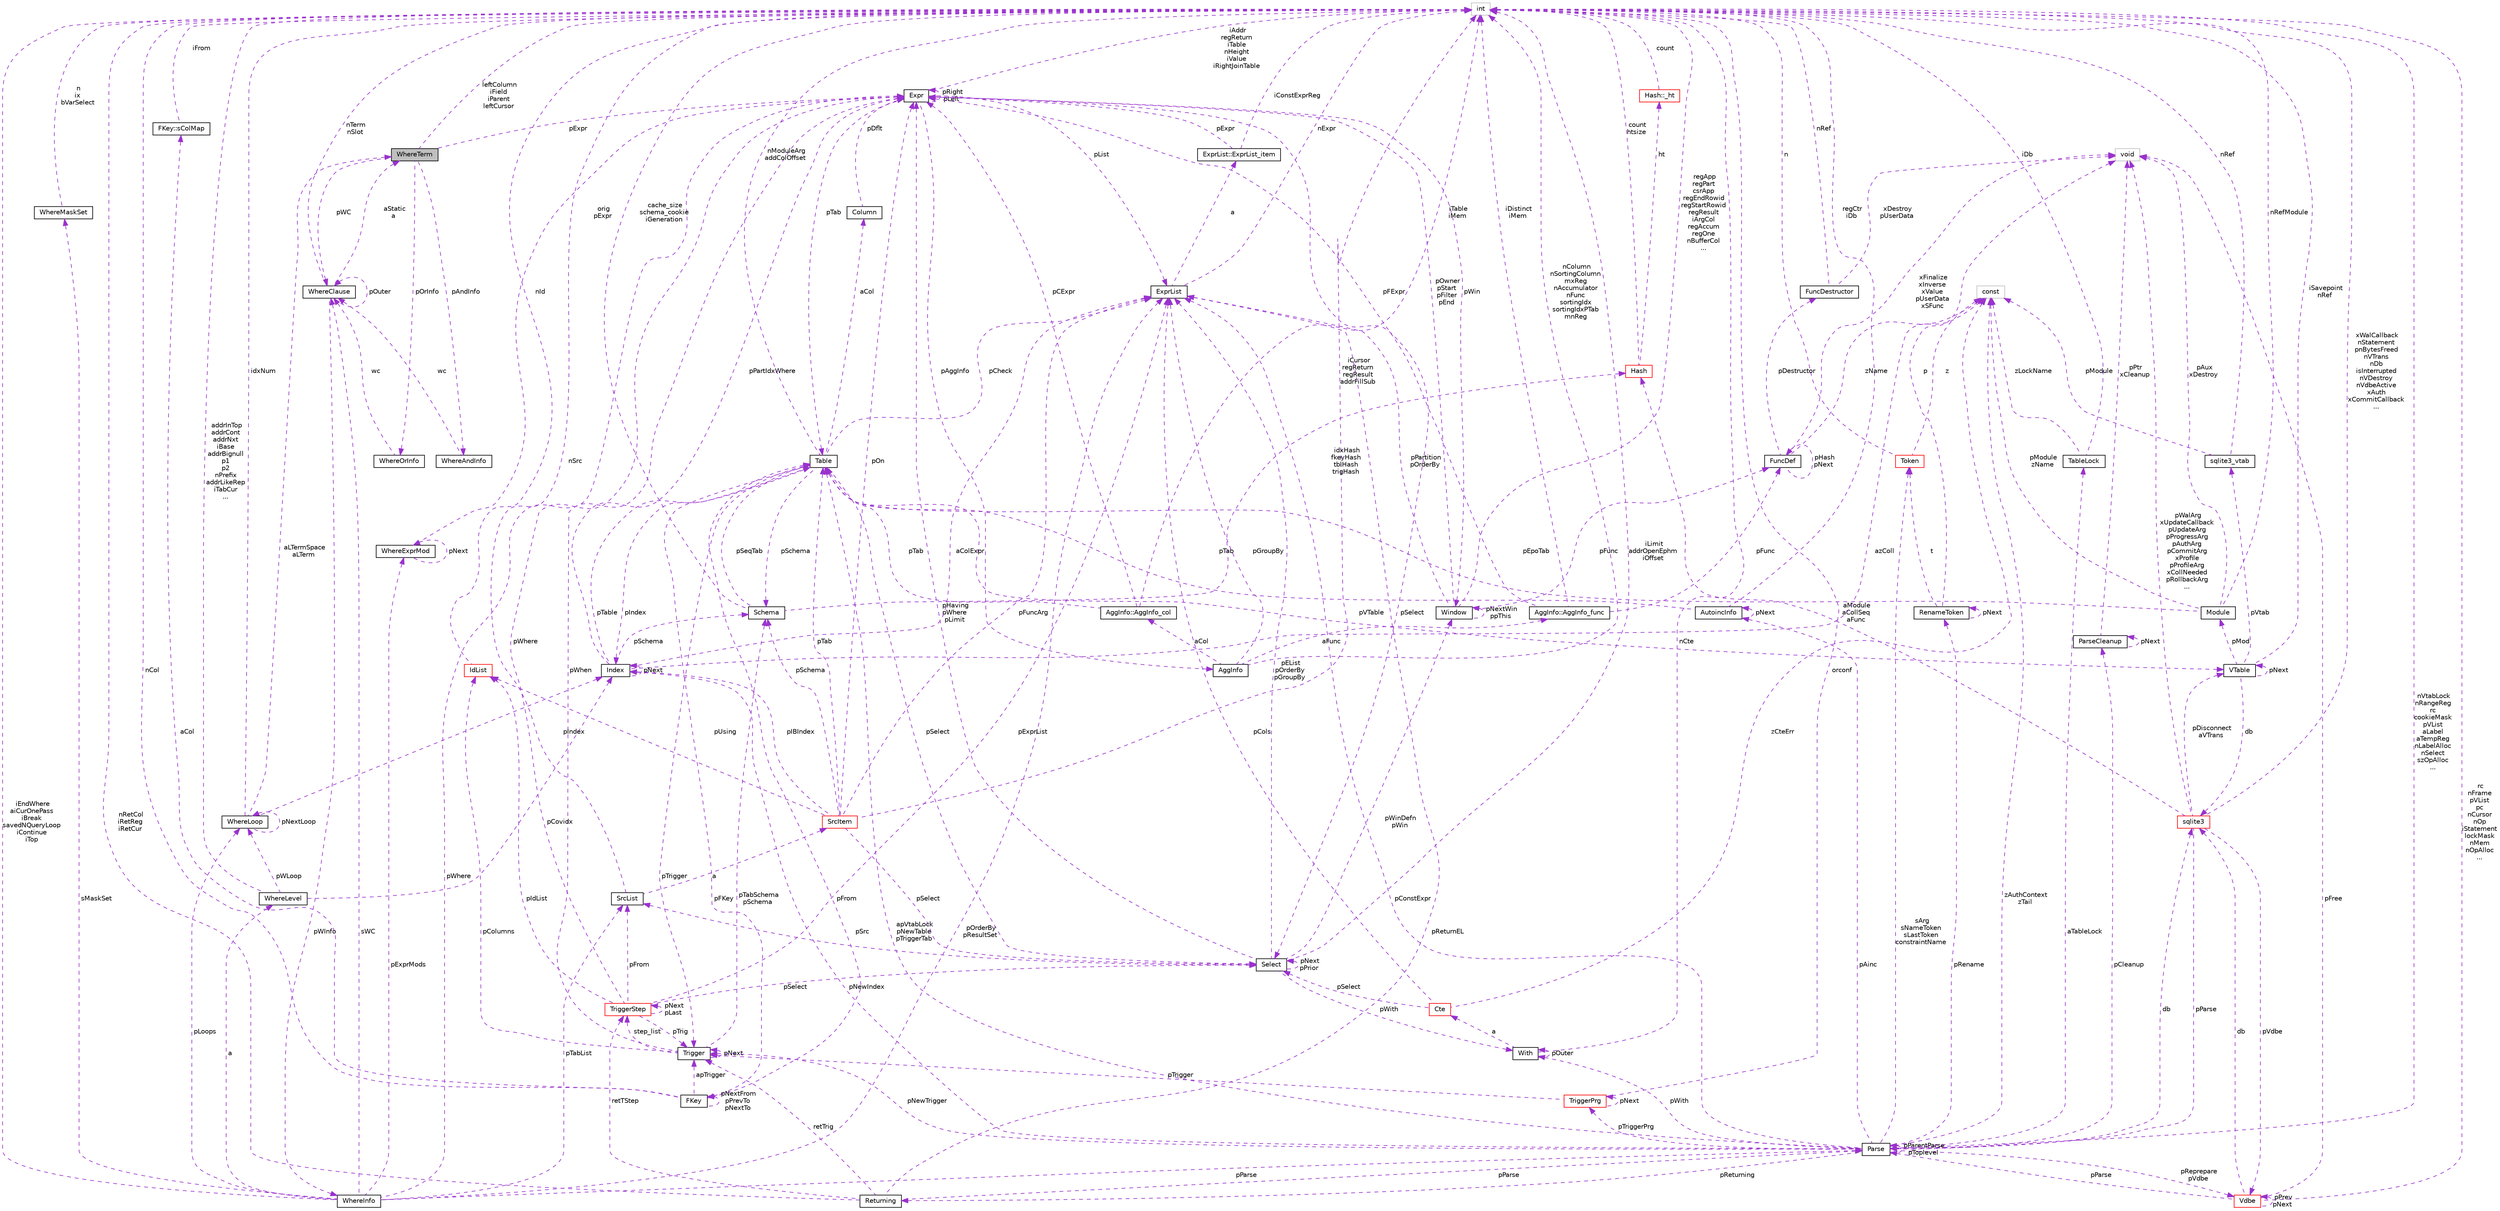digraph "WhereTerm"
{
 // LATEX_PDF_SIZE
  edge [fontname="Helvetica",fontsize="10",labelfontname="Helvetica",labelfontsize="10"];
  node [fontname="Helvetica",fontsize="10",shape=record];
  Node1 [label="WhereTerm",height=0.2,width=0.4,color="black", fillcolor="grey75", style="filled", fontcolor="black",tooltip=" "];
  Node2 -> Node1 [dir="back",color="darkorchid3",fontsize="10",style="dashed",label=" pAndInfo" ];
  Node2 [label="WhereAndInfo",height=0.2,width=0.4,color="black", fillcolor="white", style="filled",URL="$structWhereAndInfo.html",tooltip=" "];
  Node3 -> Node2 [dir="back",color="darkorchid3",fontsize="10",style="dashed",label=" wc" ];
  Node3 [label="WhereClause",height=0.2,width=0.4,color="black", fillcolor="white", style="filled",URL="$structWhereClause.html",tooltip=" "];
  Node1 -> Node3 [dir="back",color="darkorchid3",fontsize="10",style="dashed",label=" aStatic\na" ];
  Node4 -> Node3 [dir="back",color="darkorchid3",fontsize="10",style="dashed",label=" pWInfo" ];
  Node4 [label="WhereInfo",height=0.2,width=0.4,color="black", fillcolor="white", style="filled",URL="$structWhereInfo.html",tooltip=" "];
  Node5 -> Node4 [dir="back",color="darkorchid3",fontsize="10",style="dashed",label=" pWhere" ];
  Node5 [label="Expr",height=0.2,width=0.4,color="black", fillcolor="white", style="filled",URL="$structExpr.html",tooltip=" "];
  Node6 -> Node5 [dir="back",color="darkorchid3",fontsize="10",style="dashed",label=" pAggInfo" ];
  Node6 [label="AggInfo",height=0.2,width=0.4,color="black", fillcolor="white", style="filled",URL="$structAggInfo.html",tooltip=" "];
  Node7 -> Node6 [dir="back",color="darkorchid3",fontsize="10",style="dashed",label=" aCol" ];
  Node7 [label="AggInfo::AggInfo_col",height=0.2,width=0.4,color="black", fillcolor="white", style="filled",URL="$structAggInfo_1_1AggInfo__col.html",tooltip=" "];
  Node5 -> Node7 [dir="back",color="darkorchid3",fontsize="10",style="dashed",label=" pCExpr" ];
  Node8 -> Node7 [dir="back",color="darkorchid3",fontsize="10",style="dashed",label=" iTable\niMem" ];
  Node8 [label="int",height=0.2,width=0.4,color="grey75", fillcolor="white", style="filled",tooltip=" "];
  Node9 -> Node7 [dir="back",color="darkorchid3",fontsize="10",style="dashed",label=" pTab" ];
  Node9 [label="Table",height=0.2,width=0.4,color="black", fillcolor="white", style="filled",URL="$structTable.html",tooltip=" "];
  Node10 -> Node9 [dir="back",color="darkorchid3",fontsize="10",style="dashed",label=" pSchema" ];
  Node10 [label="Schema",height=0.2,width=0.4,color="black", fillcolor="white", style="filled",URL="$structSchema.html",tooltip=" "];
  Node8 -> Node10 [dir="back",color="darkorchid3",fontsize="10",style="dashed",label=" cache_size\nschema_cookie\niGeneration" ];
  Node9 -> Node10 [dir="back",color="darkorchid3",fontsize="10",style="dashed",label=" pSeqTab" ];
  Node11 -> Node10 [dir="back",color="darkorchid3",fontsize="10",style="dashed",label=" idxHash\nfkeyHash\ntblHash\ntrigHash" ];
  Node11 [label="Hash",height=0.2,width=0.4,color="red", fillcolor="white", style="filled",URL="$structHash.html",tooltip=" "];
  Node12 -> Node11 [dir="back",color="darkorchid3",fontsize="10",style="dashed",label=" ht" ];
  Node12 [label="Hash::_ht",height=0.2,width=0.4,color="red", fillcolor="white", style="filled",URL="$structHash_1_1__ht.html",tooltip=" "];
  Node8 -> Node12 [dir="back",color="darkorchid3",fontsize="10",style="dashed",label=" count" ];
  Node8 -> Node11 [dir="back",color="darkorchid3",fontsize="10",style="dashed",label=" count\nhtsize" ];
  Node16 -> Node9 [dir="back",color="darkorchid3",fontsize="10",style="dashed",label=" aCol" ];
  Node16 [label="Column",height=0.2,width=0.4,color="black", fillcolor="white", style="filled",URL="$structColumn.html",tooltip=" "];
  Node5 -> Node16 [dir="back",color="darkorchid3",fontsize="10",style="dashed",label=" pDflt" ];
  Node17 -> Node9 [dir="back",color="darkorchid3",fontsize="10",style="dashed",label=" pFKey" ];
  Node17 [label="FKey",height=0.2,width=0.4,color="black", fillcolor="white", style="filled",URL="$structFKey.html",tooltip=" "];
  Node18 -> Node17 [dir="back",color="darkorchid3",fontsize="10",style="dashed",label=" aCol" ];
  Node18 [label="FKey::sColMap",height=0.2,width=0.4,color="black", fillcolor="white", style="filled",URL="$structFKey_1_1sColMap.html",tooltip=" "];
  Node8 -> Node18 [dir="back",color="darkorchid3",fontsize="10",style="dashed",label=" iFrom" ];
  Node17 -> Node17 [dir="back",color="darkorchid3",fontsize="10",style="dashed",label=" pNextFrom\npPrevTo\npNextTo" ];
  Node8 -> Node17 [dir="back",color="darkorchid3",fontsize="10",style="dashed",label=" nCol" ];
  Node9 -> Node17 [dir="back",color="darkorchid3",fontsize="10",style="dashed",label=" pFrom" ];
  Node19 -> Node17 [dir="back",color="darkorchid3",fontsize="10",style="dashed",label=" apTrigger" ];
  Node19 [label="Trigger",height=0.2,width=0.4,color="black", fillcolor="white", style="filled",URL="$structTrigger.html",tooltip=" "];
  Node20 -> Node19 [dir="back",color="darkorchid3",fontsize="10",style="dashed",label=" step_list" ];
  Node20 [label="TriggerStep",height=0.2,width=0.4,color="red", fillcolor="white", style="filled",URL="$structTriggerStep.html",tooltip=" "];
  Node20 -> Node20 [dir="back",color="darkorchid3",fontsize="10",style="dashed",label=" pNext\npLast" ];
  Node5 -> Node20 [dir="back",color="darkorchid3",fontsize="10",style="dashed",label=" pWhere" ];
  Node21 -> Node20 [dir="back",color="darkorchid3",fontsize="10",style="dashed",label=" pIdList" ];
  Node21 [label="IdList",height=0.2,width=0.4,color="red", fillcolor="white", style="filled",URL="$structIdList.html",tooltip=" "];
  Node8 -> Node21 [dir="back",color="darkorchid3",fontsize="10",style="dashed",label=" nId" ];
  Node23 -> Node20 [dir="back",color="darkorchid3",fontsize="10",style="dashed",label=" pSelect" ];
  Node23 [label="Select",height=0.2,width=0.4,color="black", fillcolor="white", style="filled",URL="$structSelect.html",tooltip=" "];
  Node5 -> Node23 [dir="back",color="darkorchid3",fontsize="10",style="dashed",label=" pHaving\npWhere\npLimit" ];
  Node24 -> Node23 [dir="back",color="darkorchid3",fontsize="10",style="dashed",label=" pWith" ];
  Node24 [label="With",height=0.2,width=0.4,color="black", fillcolor="white", style="filled",URL="$structWith.html",tooltip=" "];
  Node25 -> Node24 [dir="back",color="darkorchid3",fontsize="10",style="dashed",label=" a" ];
  Node25 [label="Cte",height=0.2,width=0.4,color="red", fillcolor="white", style="filled",URL="$structCte.html",tooltip=" "];
  Node23 -> Node25 [dir="back",color="darkorchid3",fontsize="10",style="dashed",label=" pSelect" ];
  Node15 -> Node25 [dir="back",color="darkorchid3",fontsize="10",style="dashed",label=" zCteErr" ];
  Node15 [label="const",height=0.2,width=0.4,color="grey75", fillcolor="white", style="filled",tooltip=" "];
  Node27 -> Node25 [dir="back",color="darkorchid3",fontsize="10",style="dashed",label=" pCols" ];
  Node27 [label="ExprList",height=0.2,width=0.4,color="black", fillcolor="white", style="filled",URL="$structExprList.html",tooltip=" "];
  Node28 -> Node27 [dir="back",color="darkorchid3",fontsize="10",style="dashed",label=" a" ];
  Node28 [label="ExprList::ExprList_item",height=0.2,width=0.4,color="black", fillcolor="white", style="filled",URL="$structExprList_1_1ExprList__item.html",tooltip=" "];
  Node5 -> Node28 [dir="back",color="darkorchid3",fontsize="10",style="dashed",label=" pExpr" ];
  Node8 -> Node28 [dir="back",color="darkorchid3",fontsize="10",style="dashed",label=" iConstExprReg" ];
  Node8 -> Node27 [dir="back",color="darkorchid3",fontsize="10",style="dashed",label=" nExpr" ];
  Node24 -> Node24 [dir="back",color="darkorchid3",fontsize="10",style="dashed",label=" pOuter" ];
  Node8 -> Node24 [dir="back",color="darkorchid3",fontsize="10",style="dashed",label=" nCte" ];
  Node8 -> Node23 [dir="back",color="darkorchid3",fontsize="10",style="dashed",label=" iLimit\naddrOpenEphm\niOffset" ];
  Node23 -> Node23 [dir="back",color="darkorchid3",fontsize="10",style="dashed",label=" pNext\npPrior" ];
  Node29 -> Node23 [dir="back",color="darkorchid3",fontsize="10",style="dashed",label=" pSrc" ];
  Node29 [label="SrcList",height=0.2,width=0.4,color="black", fillcolor="white", style="filled",URL="$structSrcList.html",tooltip=" "];
  Node30 -> Node29 [dir="back",color="darkorchid3",fontsize="10",style="dashed",label=" a" ];
  Node30 [label="SrcItem",height=0.2,width=0.4,color="red", fillcolor="white", style="filled",URL="$structSrcItem.html",tooltip=" "];
  Node10 -> Node30 [dir="back",color="darkorchid3",fontsize="10",style="dashed",label=" pSchema" ];
  Node5 -> Node30 [dir="back",color="darkorchid3",fontsize="10",style="dashed",label=" pOn" ];
  Node21 -> Node30 [dir="back",color="darkorchid3",fontsize="10",style="dashed",label=" pUsing" ];
  Node8 -> Node30 [dir="back",color="darkorchid3",fontsize="10",style="dashed",label=" iCursor\nregReturn\nregResult\naddrFillSub" ];
  Node9 -> Node30 [dir="back",color="darkorchid3",fontsize="10",style="dashed",label=" pTab" ];
  Node23 -> Node30 [dir="back",color="darkorchid3",fontsize="10",style="dashed",label=" pSelect" ];
  Node31 -> Node30 [dir="back",color="darkorchid3",fontsize="10",style="dashed",label=" pIBIndex" ];
  Node31 [label="Index",height=0.2,width=0.4,color="black", fillcolor="white", style="filled",URL="$structIndex.html",tooltip=" "];
  Node10 -> Node31 [dir="back",color="darkorchid3",fontsize="10",style="dashed",label=" pSchema" ];
  Node5 -> Node31 [dir="back",color="darkorchid3",fontsize="10",style="dashed",label=" pPartIdxWhere" ];
  Node9 -> Node31 [dir="back",color="darkorchid3",fontsize="10",style="dashed",label=" pTable" ];
  Node27 -> Node31 [dir="back",color="darkorchid3",fontsize="10",style="dashed",label=" aColExpr" ];
  Node15 -> Node31 [dir="back",color="darkorchid3",fontsize="10",style="dashed",label=" azColl" ];
  Node31 -> Node31 [dir="back",color="darkorchid3",fontsize="10",style="dashed",label=" pNext" ];
  Node27 -> Node30 [dir="back",color="darkorchid3",fontsize="10",style="dashed",label=" pFuncArg" ];
  Node8 -> Node29 [dir="back",color="darkorchid3",fontsize="10",style="dashed",label=" nSrc" ];
  Node27 -> Node23 [dir="back",color="darkorchid3",fontsize="10",style="dashed",label=" pEList\npOrderBy\npGroupBy" ];
  Node32 -> Node23 [dir="back",color="darkorchid3",fontsize="10",style="dashed",label=" pWinDefn\npWin" ];
  Node32 [label="Window",height=0.2,width=0.4,color="black", fillcolor="white", style="filled",URL="$structWindow.html",tooltip=" "];
  Node5 -> Node32 [dir="back",color="darkorchid3",fontsize="10",style="dashed",label=" pOwner\npStart\npFilter\npEnd" ];
  Node8 -> Node32 [dir="back",color="darkorchid3",fontsize="10",style="dashed",label=" regApp\nregPart\ncsrApp\nregEndRowid\nregStartRowid\nregResult\niArgCol\nregAccum\nregOne\nnBufferCol\n..." ];
  Node27 -> Node32 [dir="back",color="darkorchid3",fontsize="10",style="dashed",label=" pPartition\npOrderBy" ];
  Node33 -> Node32 [dir="back",color="darkorchid3",fontsize="10",style="dashed",label=" pFunc" ];
  Node33 [label="FuncDef",height=0.2,width=0.4,color="black", fillcolor="white", style="filled",URL="$structFuncDef.html",tooltip=" "];
  Node14 -> Node33 [dir="back",color="darkorchid3",fontsize="10",style="dashed",label=" xFinalize\nxInverse\nxValue\npUserData\nxSFunc" ];
  Node14 [label="void",height=0.2,width=0.4,color="grey75", fillcolor="white", style="filled",tooltip=" "];
  Node34 -> Node33 [dir="back",color="darkorchid3",fontsize="10",style="dashed",label=" pDestructor" ];
  Node34 [label="FuncDestructor",height=0.2,width=0.4,color="black", fillcolor="white", style="filled",URL="$structFuncDestructor.html",tooltip=" "];
  Node14 -> Node34 [dir="back",color="darkorchid3",fontsize="10",style="dashed",label=" xDestroy\npUserData" ];
  Node8 -> Node34 [dir="back",color="darkorchid3",fontsize="10",style="dashed",label=" nRef" ];
  Node15 -> Node33 [dir="back",color="darkorchid3",fontsize="10",style="dashed",label=" zName" ];
  Node33 -> Node33 [dir="back",color="darkorchid3",fontsize="10",style="dashed",label=" pHash\npNext" ];
  Node32 -> Node32 [dir="back",color="darkorchid3",fontsize="10",style="dashed",label=" pNextWin\nppThis" ];
  Node19 -> Node20 [dir="back",color="darkorchid3",fontsize="10",style="dashed",label=" pTrig" ];
  Node29 -> Node20 [dir="back",color="darkorchid3",fontsize="10",style="dashed",label=" pFrom" ];
  Node27 -> Node20 [dir="back",color="darkorchid3",fontsize="10",style="dashed",label=" pExprList" ];
  Node10 -> Node19 [dir="back",color="darkorchid3",fontsize="10",style="dashed",label=" pTabSchema\npSchema" ];
  Node5 -> Node19 [dir="back",color="darkorchid3",fontsize="10",style="dashed",label=" pWhen" ];
  Node21 -> Node19 [dir="back",color="darkorchid3",fontsize="10",style="dashed",label=" pColumns" ];
  Node19 -> Node19 [dir="back",color="darkorchid3",fontsize="10",style="dashed",label=" pNext" ];
  Node36 -> Node9 [dir="back",color="darkorchid3",fontsize="10",style="dashed",label=" pVTable" ];
  Node36 [label="VTable",height=0.2,width=0.4,color="black", fillcolor="white", style="filled",URL="$structVTable.html",tooltip=" "];
  Node37 -> Node36 [dir="back",color="darkorchid3",fontsize="10",style="dashed",label=" db" ];
  Node37 [label="sqlite3",height=0.2,width=0.4,color="red", fillcolor="white", style="filled",URL="$structsqlite3.html",tooltip=" "];
  Node38 -> Node37 [dir="back",color="darkorchid3",fontsize="10",style="dashed",label=" pVdbe" ];
  Node38 [label="Vdbe",height=0.2,width=0.4,color="red", fillcolor="white", style="filled",URL="$structVdbe.html",tooltip=" "];
  Node38 -> Node38 [dir="back",color="darkorchid3",fontsize="10",style="dashed",label=" pPrev\npNext" ];
  Node37 -> Node38 [dir="back",color="darkorchid3",fontsize="10",style="dashed",label=" db" ];
  Node14 -> Node38 [dir="back",color="darkorchid3",fontsize="10",style="dashed",label=" pFree" ];
  Node8 -> Node38 [dir="back",color="darkorchid3",fontsize="10",style="dashed",label=" rc\nnFrame\npVList\npc\nnCursor\nnOp\niStatement\nlockMask\nnMem\nnOpAlloc\n..." ];
  Node81 -> Node38 [dir="back",color="darkorchid3",fontsize="10",style="dashed",label=" pParse" ];
  Node81 [label="Parse",height=0.2,width=0.4,color="black", fillcolor="white", style="filled",URL="$structParse.html",tooltip=" "];
  Node38 -> Node81 [dir="back",color="darkorchid3",fontsize="10",style="dashed",label=" pReprepare\npVdbe" ];
  Node37 -> Node81 [dir="back",color="darkorchid3",fontsize="10",style="dashed",label=" db" ];
  Node82 -> Node81 [dir="back",color="darkorchid3",fontsize="10",style="dashed",label=" pCleanup" ];
  Node82 [label="ParseCleanup",height=0.2,width=0.4,color="black", fillcolor="white", style="filled",URL="$structParseCleanup.html",tooltip=" "];
  Node82 -> Node82 [dir="back",color="darkorchid3",fontsize="10",style="dashed",label=" pNext" ];
  Node14 -> Node82 [dir="back",color="darkorchid3",fontsize="10",style="dashed",label=" pPtr\nxCleanup" ];
  Node83 -> Node81 [dir="back",color="darkorchid3",fontsize="10",style="dashed",label=" aTableLock" ];
  Node83 [label="TableLock",height=0.2,width=0.4,color="black", fillcolor="white", style="filled",URL="$structTableLock.html",tooltip=" "];
  Node8 -> Node83 [dir="back",color="darkorchid3",fontsize="10",style="dashed",label=" iDb" ];
  Node15 -> Node83 [dir="back",color="darkorchid3",fontsize="10",style="dashed",label=" zLockName" ];
  Node84 -> Node81 [dir="back",color="darkorchid3",fontsize="10",style="dashed",label=" sArg\nsNameToken\nsLastToken\nconstraintName" ];
  Node84 [label="Token",height=0.2,width=0.4,color="red", fillcolor="white", style="filled",URL="$classToken.html",tooltip=" "];
  Node8 -> Node84 [dir="back",color="darkorchid3",fontsize="10",style="dashed",label=" n" ];
  Node15 -> Node84 [dir="back",color="darkorchid3",fontsize="10",style="dashed",label=" z" ];
  Node24 -> Node81 [dir="back",color="darkorchid3",fontsize="10",style="dashed",label=" pWith" ];
  Node8 -> Node81 [dir="back",color="darkorchid3",fontsize="10",style="dashed",label=" nVtabLock\nnRangeReg\nrc\ncookieMask\npVList\naLabel\naTempReg\nnLabelAlloc\nnSelect\nszOpAlloc\n..." ];
  Node9 -> Node81 [dir="back",color="darkorchid3",fontsize="10",style="dashed",label=" apVtabLock\npNewTable\npTriggerTab" ];
  Node19 -> Node81 [dir="back",color="darkorchid3",fontsize="10",style="dashed",label=" pNewTrigger" ];
  Node98 -> Node81 [dir="back",color="darkorchid3",fontsize="10",style="dashed",label=" pTriggerPrg" ];
  Node98 [label="TriggerPrg",height=0.2,width=0.4,color="red", fillcolor="white", style="filled",URL="$structTriggerPrg.html",tooltip=" "];
  Node8 -> Node98 [dir="back",color="darkorchid3",fontsize="10",style="dashed",label=" orconf" ];
  Node19 -> Node98 [dir="back",color="darkorchid3",fontsize="10",style="dashed",label=" pTrigger" ];
  Node98 -> Node98 [dir="back",color="darkorchid3",fontsize="10",style="dashed",label=" pNext" ];
  Node99 -> Node81 [dir="back",color="darkorchid3",fontsize="10",style="dashed",label=" pRename" ];
  Node99 [label="RenameToken",height=0.2,width=0.4,color="black", fillcolor="white", style="filled",URL="$structRenameToken.html",tooltip=" "];
  Node84 -> Node99 [dir="back",color="darkorchid3",fontsize="10",style="dashed",label=" t" ];
  Node14 -> Node99 [dir="back",color="darkorchid3",fontsize="10",style="dashed",label=" p" ];
  Node99 -> Node99 [dir="back",color="darkorchid3",fontsize="10",style="dashed",label=" pNext" ];
  Node31 -> Node81 [dir="back",color="darkorchid3",fontsize="10",style="dashed",label=" pNewIndex" ];
  Node15 -> Node81 [dir="back",color="darkorchid3",fontsize="10",style="dashed",label=" zAuthContext\nzTail" ];
  Node100 -> Node81 [dir="back",color="darkorchid3",fontsize="10",style="dashed",label=" pReturning" ];
  Node100 [label="Returning",height=0.2,width=0.4,color="black", fillcolor="white", style="filled",URL="$structReturning.html",tooltip=" "];
  Node20 -> Node100 [dir="back",color="darkorchid3",fontsize="10",style="dashed",label=" retTStep" ];
  Node8 -> Node100 [dir="back",color="darkorchid3",fontsize="10",style="dashed",label=" nRetCol\niRetReg\niRetCur" ];
  Node19 -> Node100 [dir="back",color="darkorchid3",fontsize="10",style="dashed",label=" retTrig" ];
  Node27 -> Node100 [dir="back",color="darkorchid3",fontsize="10",style="dashed",label=" pReturnEL" ];
  Node81 -> Node100 [dir="back",color="darkorchid3",fontsize="10",style="dashed",label=" pParse" ];
  Node101 -> Node81 [dir="back",color="darkorchid3",fontsize="10",style="dashed",label=" pAinc" ];
  Node101 [label="AutoincInfo",height=0.2,width=0.4,color="black", fillcolor="white", style="filled",URL="$structAutoincInfo.html",tooltip=" "];
  Node8 -> Node101 [dir="back",color="darkorchid3",fontsize="10",style="dashed",label=" regCtr\niDb" ];
  Node9 -> Node101 [dir="back",color="darkorchid3",fontsize="10",style="dashed",label=" pTab" ];
  Node101 -> Node101 [dir="back",color="darkorchid3",fontsize="10",style="dashed",label=" pNext" ];
  Node27 -> Node81 [dir="back",color="darkorchid3",fontsize="10",style="dashed",label=" pConstExpr" ];
  Node81 -> Node81 [dir="back",color="darkorchid3",fontsize="10",style="dashed",label=" pParentParse\npToplevel" ];
  Node14 -> Node37 [dir="back",color="darkorchid3",fontsize="10",style="dashed",label=" pWalArg\nxUpdateCallback\npUpdateArg\npProgressArg\npAuthArg\npCommitArg\nxProfile\npProfileArg\nxCollNeeded\npRollbackArg\n..." ];
  Node36 -> Node37 [dir="back",color="darkorchid3",fontsize="10",style="dashed",label=" pDisconnect\naVTrans" ];
  Node8 -> Node37 [dir="back",color="darkorchid3",fontsize="10",style="dashed",label=" xWalCallback\nnStatement\npnBytesFreed\nnVTrans\nnDb\nisInterrupted\nnVDestroy\nnVdbeActive\nxAuth\nxCommitCallback\n..." ];
  Node11 -> Node37 [dir="back",color="darkorchid3",fontsize="10",style="dashed",label=" aModule\naCollSeq\naFunc" ];
  Node81 -> Node37 [dir="back",color="darkorchid3",fontsize="10",style="dashed",label=" pParse" ];
  Node36 -> Node36 [dir="back",color="darkorchid3",fontsize="10",style="dashed",label=" pNext" ];
  Node8 -> Node36 [dir="back",color="darkorchid3",fontsize="10",style="dashed",label=" iSavepoint\nnRef" ];
  Node109 -> Node36 [dir="back",color="darkorchid3",fontsize="10",style="dashed",label=" pMod" ];
  Node109 [label="Module",height=0.2,width=0.4,color="black", fillcolor="white", style="filled",URL="$structModule.html",tooltip=" "];
  Node14 -> Node109 [dir="back",color="darkorchid3",fontsize="10",style="dashed",label=" pAux\nxDestroy" ];
  Node8 -> Node109 [dir="back",color="darkorchid3",fontsize="10",style="dashed",label=" nRefModule" ];
  Node9 -> Node109 [dir="back",color="darkorchid3",fontsize="10",style="dashed",label=" pEpoTab" ];
  Node15 -> Node109 [dir="back",color="darkorchid3",fontsize="10",style="dashed",label=" pModule\nzName" ];
  Node65 -> Node36 [dir="back",color="darkorchid3",fontsize="10",style="dashed",label=" pVtab" ];
  Node65 [label="sqlite3_vtab",height=0.2,width=0.4,color="black", fillcolor="white", style="filled",URL="$structsqlite3__vtab.html",tooltip=" "];
  Node8 -> Node65 [dir="back",color="darkorchid3",fontsize="10",style="dashed",label=" nRef" ];
  Node15 -> Node65 [dir="back",color="darkorchid3",fontsize="10",style="dashed",label=" pModule" ];
  Node8 -> Node9 [dir="back",color="darkorchid3",fontsize="10",style="dashed",label=" nModuleArg\naddColOffset" ];
  Node19 -> Node9 [dir="back",color="darkorchid3",fontsize="10",style="dashed",label=" pTrigger" ];
  Node23 -> Node9 [dir="back",color="darkorchid3",fontsize="10",style="dashed",label=" pSelect" ];
  Node27 -> Node9 [dir="back",color="darkorchid3",fontsize="10",style="dashed",label=" pCheck" ];
  Node31 -> Node9 [dir="back",color="darkorchid3",fontsize="10",style="dashed",label=" pIndex" ];
  Node8 -> Node6 [dir="back",color="darkorchid3",fontsize="10",style="dashed",label=" nColumn\nnSortingColumn\nmxReg\nnAccumulator\nnFunc\nsortingIdx\nsortingIdxPTab\nmnReg" ];
  Node110 -> Node6 [dir="back",color="darkorchid3",fontsize="10",style="dashed",label=" aFunc" ];
  Node110 [label="AggInfo::AggInfo_func",height=0.2,width=0.4,color="black", fillcolor="white", style="filled",URL="$structAggInfo_1_1AggInfo__func.html",tooltip=" "];
  Node5 -> Node110 [dir="back",color="darkorchid3",fontsize="10",style="dashed",label=" pFExpr" ];
  Node8 -> Node110 [dir="back",color="darkorchid3",fontsize="10",style="dashed",label=" iDistinct\niMem" ];
  Node33 -> Node110 [dir="back",color="darkorchid3",fontsize="10",style="dashed",label=" pFunc" ];
  Node27 -> Node6 [dir="back",color="darkorchid3",fontsize="10",style="dashed",label=" pGroupBy" ];
  Node5 -> Node5 [dir="back",color="darkorchid3",fontsize="10",style="dashed",label=" pRight\npLeft" ];
  Node8 -> Node5 [dir="back",color="darkorchid3",fontsize="10",style="dashed",label=" iAddr\nregReturn\niTable\nnHeight\niValue\niRightJoinTable" ];
  Node9 -> Node5 [dir="back",color="darkorchid3",fontsize="10",style="dashed",label=" pTab" ];
  Node23 -> Node5 [dir="back",color="darkorchid3",fontsize="10",style="dashed",label=" pSelect" ];
  Node27 -> Node5 [dir="back",color="darkorchid3",fontsize="10",style="dashed",label=" pList" ];
  Node32 -> Node5 [dir="back",color="darkorchid3",fontsize="10",style="dashed",label=" pWin" ];
  Node111 -> Node4 [dir="back",color="darkorchid3",fontsize="10",style="dashed",label=" pLoops" ];
  Node111 [label="WhereLoop",height=0.2,width=0.4,color="black", fillcolor="white", style="filled",URL="$structWhereLoop.html",tooltip=" "];
  Node111 -> Node111 [dir="back",color="darkorchid3",fontsize="10",style="dashed",label=" pNextLoop" ];
  Node1 -> Node111 [dir="back",color="darkorchid3",fontsize="10",style="dashed",label=" aLTermSpace\naLTerm" ];
  Node8 -> Node111 [dir="back",color="darkorchid3",fontsize="10",style="dashed",label=" idxNum" ];
  Node31 -> Node111 [dir="back",color="darkorchid3",fontsize="10",style="dashed",label=" pIndex" ];
  Node3 -> Node4 [dir="back",color="darkorchid3",fontsize="10",style="dashed",label=" sWC" ];
  Node112 -> Node4 [dir="back",color="darkorchid3",fontsize="10",style="dashed",label=" pExprMods" ];
  Node112 [label="WhereExprMod",height=0.2,width=0.4,color="black", fillcolor="white", style="filled",URL="$structWhereExprMod.html",tooltip=" "];
  Node5 -> Node112 [dir="back",color="darkorchid3",fontsize="10",style="dashed",label=" orig\npExpr" ];
  Node112 -> Node112 [dir="back",color="darkorchid3",fontsize="10",style="dashed",label=" pNext" ];
  Node8 -> Node4 [dir="back",color="darkorchid3",fontsize="10",style="dashed",label=" iEndWhere\naiCurOnePass\niBreak\nsavedNQueryLoop\niContinue\niTop" ];
  Node113 -> Node4 [dir="back",color="darkorchid3",fontsize="10",style="dashed",label=" a" ];
  Node113 [label="WhereLevel",height=0.2,width=0.4,color="black", fillcolor="white", style="filled",URL="$structWhereLevel.html",tooltip=" "];
  Node111 -> Node113 [dir="back",color="darkorchid3",fontsize="10",style="dashed",label=" pWLoop" ];
  Node8 -> Node113 [dir="back",color="darkorchid3",fontsize="10",style="dashed",label=" addrInTop\naddrCont\naddrNxt\niBase\naddrBignull\np1\np2\nnPrefix\naddrLikeRep\niTabCur\n..." ];
  Node31 -> Node113 [dir="back",color="darkorchid3",fontsize="10",style="dashed",label=" pCovidx" ];
  Node114 -> Node4 [dir="back",color="darkorchid3",fontsize="10",style="dashed",label=" sMaskSet" ];
  Node114 [label="WhereMaskSet",height=0.2,width=0.4,color="black", fillcolor="white", style="filled",URL="$structWhereMaskSet.html",tooltip=" "];
  Node8 -> Node114 [dir="back",color="darkorchid3",fontsize="10",style="dashed",label=" n\nix\nbVarSelect" ];
  Node29 -> Node4 [dir="back",color="darkorchid3",fontsize="10",style="dashed",label=" pTabList" ];
  Node27 -> Node4 [dir="back",color="darkorchid3",fontsize="10",style="dashed",label=" pOrderBy\npResultSet" ];
  Node81 -> Node4 [dir="back",color="darkorchid3",fontsize="10",style="dashed",label=" pParse" ];
  Node8 -> Node3 [dir="back",color="darkorchid3",fontsize="10",style="dashed",label=" nTerm\nnSlot" ];
  Node3 -> Node3 [dir="back",color="darkorchid3",fontsize="10",style="dashed",label=" pOuter" ];
  Node115 -> Node1 [dir="back",color="darkorchid3",fontsize="10",style="dashed",label=" pOrInfo" ];
  Node115 [label="WhereOrInfo",height=0.2,width=0.4,color="black", fillcolor="white", style="filled",URL="$structWhereOrInfo.html",tooltip=" "];
  Node3 -> Node115 [dir="back",color="darkorchid3",fontsize="10",style="dashed",label=" wc" ];
  Node5 -> Node1 [dir="back",color="darkorchid3",fontsize="10",style="dashed",label=" pExpr" ];
  Node8 -> Node1 [dir="back",color="darkorchid3",fontsize="10",style="dashed",label=" leftColumn\niField\niParent\nleftCursor" ];
  Node3 -> Node1 [dir="back",color="darkorchid3",fontsize="10",style="dashed",label=" pWC" ];
}
